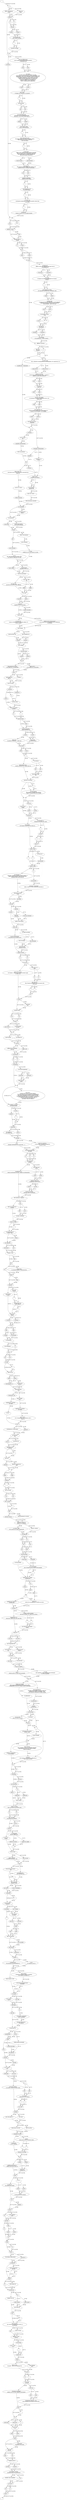 digraph G {
  v0 [label = ""];
  v1 [label = "§"];
  v2 [label = "XXXVI. De quelques 
 crimes "]; 

  v3 [label = ". XXXI. Des 
 délits "]; 

  v4 [label = "difficiles "];
  v5 [label = "A "];
  v6 [label = "à "];
  v7 [label = "prouver. "];
  v8 [label = "D'aprés "];
  v9 [label = "D'après "];
  v10 [label = "les principes que 
 nous venons de poser "]; 

  v11 [label = ", "];
  v12 [label = "il paroîtra étrange 
 "];
  v13 [label = "à "];
  v14 [label = "constater"];
  v15 [label = "ceux qui réfléchissent, 
 que la raison n'ait presque jamais présidé à 
 la législation des "]; 

  v16 [label = "états"];
  v17 [label = "Etats"];
  v18 [label = ". Les crimes 
 les plus atroces, les plus obscurs, les plus 
 chimériques, & par conséquent les plus improbables, sont 
 précisément ceux qu'on a regardés comme constatés sur 
 de simples conjectures, sur les preuves les moins 
 solides & les plus équivoques. On croiroit que 
 les loix & le magistrat n'ont intérêt qu'à 
 prouver le délit, & non à chercher la 
 vérité; il semble que les législateurs "];
  v19 [label = "n'ayent "];
  v20 [label = "n'aient "];
  v21 [label = "pas vu que 
 le danger de condamner un innocent "]; 

  v22 [label = ", "];
  v23 [label = "croît en raison 
 du "]; 

  v24 [label = "peu "];
  v25 [label = "péu "];
  v26 [label = "de vraisemblance de 
 son crime & de la probabilité de son 
 innocence. On ne trouve point dans la "]; 

  v27 [label = "plupart "];
  v28 [label = "plûpart "];
  v29 [label = "des hommes cette 
 force & cette élévation "]; 

  v30 [label = ", "];
  v31 [label = "aussi nécessaires pour 
 les grands crimes que pour les grandes vertus, 
 cette énergie qui exalte à la fois les 
 uns & les autres "]; 

  v32 [label = ", "];
  v33 [label = "au plus haut 
 degré, & les  produit presque toujours ensemble 
 chez les nations qui se soutiennent moins par 
 leur propre poids & la bonté constante de 
 leurs loix, que par l'activité du "]; 

  v34 [label = "gouvernement "];
  v35 [label = "Gouvervement "];
  v36 [label = "& le concours 
 des passions au bien public. Chez celles-là, les 
 passions douces & affoiblies paroissent "]; 

  v37 [label = "plus "];
  v38 [label = "p1us "];
  v39 [label = "propres à maintenir 
 l'administration établie "]; 

  v40 [label = ", "];
  v41 [label = "qu'à l'améliorer. De 
 ces observations "]; 

  v42 [label = ", "];
  v43 [label = "il résulte une 
 conséquence importante, c'est que les grands crimes dans 
 une nation "]; 

  v44 [label = ", "];
  v45 [label = "ne font pas 
 toujours la preuve de son dépérissement"]; 

  v46 [label = ". "];
  v47 [label = "Il est "];
  v48 [label = "Il y a 
 "];
  v49 [label = "quelques crimes "];
  v50 [label = "trop "];
  v51 [label = "fréquens dans la 
 société, "]; 

  v52 [label = "et "];
  v53 [label = "& dont "];
  v54 [label = "en "];
  v55 [label = "même "];
  v56 [label = "mème "];
  v57 [label = "tems "];
  v58 [label = "la preuve est 
 difficile. Alors cette difficulté doit tenir lieu de 
 la probabilité de "]; 

  v59 [label = "l'nnocence"];
  v60 [label = "l'innocence "];
  v61 [label = "; & comme 
 le danger qui résulte de l'impunité est d'autant 
 moindre "];
  v62 [label = ", "];
  v63 [label = "que l'espérance même 
 de l'impunité contribue peu à multiplier cette "]; 

  v64 [label = "espece "];
  v65 [label = "espèce "];
  v66 [label = "de délit, dont 
 la source est tout-à-fait différente, on peut diminuer 
 également la durée de l'instruction & celle de 
 la prescription : mais ce ne sont "]; 

  v67 [label = "pas-là "];
  v68 [label = "pas là "];
  v69 [label = "les principes récens; 
 & ne "]; 

  v70 [label = "voit - on 
 "];
  v71 [label = "voit-on "];
  v72 [label = "pas dans les 
 accusations "]; 

  v73 [label = "d'adultere"];
  v74 [label = "d'adultère"];
  v75 [label = ", par exemple, 
 & de pédérastie ( crimes toujours "]; 

  v76 [label = "difficiles à prouver 
 "];
  v77 [label = ". Tels sont 
 l'adultère"];
  v78 [label = ")"];
  v79 [label = ","];
  v80 [label = "ne voit-on pas, 
 dis-je, admettre tyranniquement les présomptions, les conjectures, les 
 "];
  v81 [label = "la pédérastie, l'infanticide"];
  v82 [label = "sémi-preuves ? "];
  v83 [label = "semi-preuves, "];
  v84 [label = "comme si l'accusé 
 pouvoit être partie innocent, partie  coupable, & 
 mériter à la fois d'être absous & "]; 

  v85 [label = "punis "];
  v86 [label = "puni. "];
  v87 [label = "C'est dans ce 
 genre de "]; 

  v88 [label = "delits "];
  v89 [label = "délits "];
  v90 [label = "sur-tout, que d'après 
 les barbares & injustes compilations qu'on a osé 
 donner pour "]; 

  v91 [label = "regle "];
  v92 [label = "règle "];
  v93 [label = "aux magistrats, on 
 voit les tortures exercer leur cruel empire sur 
 l'accusé, sur les témoins, sur la famille "]; 

  v94 [label = "entiere "];
  v95 [label = "entière "];
  v96 [label = "de l'infortuné qu'on 
 soupçonne"];
  v97 [label = ". "];
  v98 [label = "L'adultère "];
  v99 [label = "Considéré politiquement, "];
  v100 [label = "est un crime 
 qui, "]; 

  v101 [label = "l'adultere a sa 
 source "]; 

  v102 [label = "l'adultère "];
  v103 [label = "considéré politiquement, "];
  v104 [label = "doit son existence 
 "];
  v105 [label = "à "];
  v106 [label = "deux causes, les 
 mauvaises Loix, et cette attraction si puissante qui 
 porte un "]; 

  v107 [label = "la fource "];
  v108 [label = "sexe vers l'autre. 
 "];
  v109 [label = "dans les loix 
 variables des hommes "]; 

  v110 [label = "[Cette attraction "];
  v111 [label = ", "];
  v112 [label = "& le penchant 
 naturel d'un "]; 

  v113 [label = "sexe vers l'autre. 
 "];
  v114 [label = "Cette attraction constante 
 "];
  v115 [label = "est semblable "];
  v116 [label = "en beaucoup de 
 choses "]; 

  v117 [label = "à la pesanteur 
 "];
  v118 [label = "universelle. "];
  v119 [label = "motrice de l'univers, 
 en ce qu'elle diminue "]; 

  v120 [label = "comme "];
  v121 [label = "elle "];
  v122 [label = "celle-ci, elle diminue 
 "];
  v123 [label = "par la distance"];
  v124 [label = "par la distance 
 "];
  v125 [label = ", en ce 
 que, tant que dure son activité, elle a 
 sur toutes les affections de l'ame"]; 

  v126 [label = ": si l'une 
 modifie tous les mouvemens du corps"]; 

  v127 [label = ", "];
  v128 [label = "l'autre affecte "];
  v129 [label = "l'action que la 
 pesanteur exerce sur "]; 

  v130 [label = "tous les mouvemens 
 "];
  v131 [label = "des corps. Elle 
 en "]; 

  v132 [label = "de l'ame tant 
 que dure son activité. Elles différent "]; 

  v133 [label = "différe, "];
  v134 [label = "differe "];
  v135 [label = "en ce que 
 "];
  v136 [label = "la gravité "];
  v137 [label = "celle-ci "];
  v138 [label = "se met en 
 équilibre avec les obstacles "]; 

  v139 [label = "qu'elle rencontre"];
  v140 [label = ", tandis que 
 "];
  v141 [label = "la passion de 
 l'amour se fortifie par les obstacles mêmes.] Si 
 j'avois à parler "]; 

  v142 [label = "celle-là prend ordinairement 
 une nouvelle force & augmente avec les difficultés. 
 Si je parlois "]; 

  v143 [label = "à des nations 
 "];
  v144 [label = "encore privées des 
 "];
  v145 [label = "chez lesquelles les 
 "];
  v146 [label = "lumières "];
  v147 [label = "lumieres "];
  v148 [label = "de la religion 
 "];
  v149 [label = "n'eussent point "];
  v150 [label = "pénétré"];
  v151 [label = "pénetré"];
  v152 [label = ", je "];
  v153 [label = "leur montrerois encore 
 des différences considérables "]; 

  v154 [label = "dirois qu'il y 
 a une différence considérable "]; 

  v155 [label = "entre "];
  v156 [label = "cette espèce de 
 délit et "]; 

  v157 [label = "ce délit & 
 "];
  v158 [label = "tous les autres. 
 "];
  v159 [label = "L'adultère "];
  v160 [label = "L'adultere a "];
  v161 [label = "à "];
  v162 [label = "naît de "];
  v163 [label = "sa fource dans 
 "];
  v164 [label = "l'abus d'un besoin 
 constant "]; 

  v165 [label = "& "];
  v166 [label = ", "];
  v167 [label = "universel dans "];
  v168 [label = "toute "];
  v169 [label = "la nature humaine, 
 besoin antérieur à la "]; 

  v170 [label = "société "];
  v171 [label = "sociéré "];
  v172 [label = "dont il est 
 lui-même le fondateur ; tandis que "]; 

  v173 [label = "qui lui doit 
 son établissement. "]; 

  v174 [label = "Les autres "];
  v175 [label = "délits"];
  v176 [label = "crimes"];
  v177 [label = ", "];
  v178 [label = "destructeurs de la 
 société, prennent leur origine dans les "]; 

  v179 [label = "au contraire,  
 "];
  v180 [label = "sont "];
  v181 [label = "font "];
  v182 [label = "bien plutôt l'effet 
 des "]; 

  v183 [label = "passions du moment 
 "];
  v184 [label = ", "];
  v185 [label = "que des besoins 
 de la nature, & tendent tous, plus ou 
 moins, à la destruction de la société"]; 

  v186 [label = ". "];
  v187 [label = "Pour qui "];
  v188 [label = "Ceux qui ont 
 étudié "]; 

  v189 [label = "connoît "];
  v190 [label = "connoit "];
  v191 [label = "l'histoire "];
  v192 [label = "& l'humanité, la 
 tendance d'un sexe vers l'autre "]; 

  v193 [label = "et la nature 
 de l'homme conjecturent que dans un "]; 

  v194 [label = ", "];
  v195 [label = "semble"];
  v196 [label = "( "];
  v197 [label = ", "];
  v198 [label = "dans le "];
  v199 [label = "même climat"];
  v200 [label = "ce besoin est 
 "];
  v201 [label = ", "];
  v202 [label = ") "];
  v203 [label = "une quantité "];
  v204 [label = "toujours égale "];
  v205 [label = "à "];
  v206 [label = "et constante. Si 
 cela étoit, il faudroit regarder comme inutiles, et 
 même comme funestes, toutes les loix et les 
 coutumes dont le but seroit de "]; 

  v207 [label = "une quantité "];
  v208 [label = "constante. Ce principe 
 admis, toute loi, toute coutume qui cherchera à 
 "];
  v209 [label = "diminuer la somme 
 totale "]; 

  v210 [label = "des effets "];
  v211 [label = "de cette "];
  v212 [label = "quantité, "];
  v213 [label = "passion: "];
  v214 [label = "fera non-seulement "];
  v215 [label = "sera non - 
 seulement "]; 

  v216 [label = "inutile, mais funeste, 
 "];
  v217 [label = "parce que "];
  v218 [label = "ces loix chargeroient 
 une portion de la société de ses "]; 

  v219 [label = "son effet inévitable 
 "];
  v220 [label = "fera dàcharger "];
  v221 [label = "sera de charger 
 "];
  v222 [label = "une partie des 
 citoyens de leurs "]; 

  v223 [label = "propres besoins "];
  v224 [label = "& "];
  v225 [label = "et "];
  v226 [label = "de ceux "];
  v227 [label = "des autres. Le 
 parti "]; 

  v228 [label = "d'une autre classe 
 de Citoyens : celles-là au contraire seroient sages 
 et utiles, qui "]; 

  v229 [label = "la "];
  v230 [label = "le "];
  v231 [label = "plus sage est 
 donc d'imiter en quelque sorte les moyens dont 
 on se sert"]; 

  v232 [label = "; "];
  v233 [label = ", "];
  v234 [label = "en "];
  v235 [label = "suivant "];
  v236 [label = ", pour ainsi 
 dire, "]; 

  v237 [label = "la pente douce 
 "];
  v238 [label = "d'un "];
  v239 [label = "du "];
  v240 [label = "fleuve "];
  v241 [label = "qu'on divise "];
  v242 [label = ", en diviseroient 
 le cours "]; 

  v243 [label = "en "];
  v244 [label = "tant de petits 
 "];
  v245 [label = "un nombre de 
 "];
  v246 [label = "rameaux "];
  v247 [label = "suffisant pour empêcher 
 par-tout "]; 

  v248 [label = "égaux, que "];
  v249 [label = "la sécheresse "];
  v250 [label = "et "];
  v251 [label = "& "];
  v252 [label = "l'inondation "];
  v253 [label = "se trouvent également 
 "];
  v254 [label = "prévenues "];
  v255 [label = "prévenués "];
  v256 [label = "dans tous les 
 points"];
  v257 [label = ".  "];
  v258 [label = "[On voit ici 
 la préuve de ce que j'ai avancé ailleurs. 
 C'est que l'auteur de cet ouvrage s'est probablement 
 par crainte enveloppé souvent de calculs & d'une 
 mystérieuse métaphysique. Si j'ai traité le sujet délicat 
 de l'adultere avec plus de hardiesse, c'est que 
 j'ai mieux pensé de mon siecle & de 
 ma nation. Note de l'éditeur.] "];
  v259 [label = "La fidélité conjugale 
 est toujours plus "]; 

  v260 [label = "assurée "];
  v261 [label = "grande à "];
  v262 [label = ", "];
  v263 [label = "en "];
  v264 [label = "proportion "];
  v265 [label = "du nombre & 
 de la liberté des "]; 

  v266 [label = "que les "];
  v267 [label = "mariages "];
  v268 [label = ": si les 
 préjugés héréditaires les assortissent ,  si "]; 

  v269 [label = "sont plus nombreux 
 et plus faciles ; lorsque le préjugé les 
 assortit, et que "]; 

  v270 [label = "la puissance paternelle 
 les forme "]; 

  v271 [label = "on "];
  v272 [label = "et "];
  v273 [label = "ou "];
  v274 [label = "les empêche à 
 son gré, "]; 

  v275 [label = "la galanterie en 
 rompt secrettement les liens, malgré les déclamations "]; 

  v276 [label = "leurs liens mal 
 tissus "]; 

  v277 [label = "feront "];
  v278 [label = ", seront "];
  v279 [label = "bientôt rompus par 
 la galanterie, dont la force "]; 

  v280 [label = "secrète "];
  v281 [label = "secrete "];
  v282 [label = "trouvera de foibles 
 obstacles dans les préceptes "]; 

  v283 [label = "des moralistes vulgaires, 
 "];
  v284 [label = "dont l'occupation est 
 de crier "]; 

  v285 [label = "sans "];
  v286 [label = "cesse "];
  v287 [label = "celle "];
  v288 [label = "occupés à déclamer 
 "];
  v289 [label = "contre les effets"];
  v290 [label = ", "];
  v291 [label = "en pardonnant aux 
 causes. Mais "]; 

  v292 [label = "toutes "];
  v293 [label = "ces réflexions "];
  v294 [label = "deviennent "];
  v295 [label = "sont "];
  v296 [label = "inutiles à ceux 
 "];
  v297 [label = "chez "];
  v298 [label = "qui "];
  v299 [label = "les "];
  v300 [label = ", vivant dans 
 la véritable Religion, connoissent des "]; 

  v301 [label = "motifs "];
  v302 [label = "plus "];
  v303 [label = "sublimes "];
  v304 [label = "de la vraie 
 religion "]; 

  v305 [label = ", dont l'action 
 corrige "]; 

  v306 [label = ", "];
  v307 [label = "corrigent par leur 
 action efficace "]; 

  v308 [label = ", "];
  v309 [label = "celle de la 
 nature. "]; 

  v310 [label = "L'adultere "];
  v311 [label = "L'adultère "];
  v312 [label = "est un "];
  v313 [label = "délit "];
  v314 [label = "delit "];
  v315 [label = "si fugitif"];
  v316 [label = "si instantané"];
  v317 [label = ", si mystérieux, 
 "];
  v318 [label = "il est tellement 
 "];
  v319 [label = "si "];
  v320 [label = "caché "];
  v321 [label = "par "];
  v322 [label = "sous "];
  v323 [label = "le voile "];
  v324 [label = ", "];
  v325 [label = "dont les loix 
 "];
  v326 [label = "même "];
  v327 [label = "mêmes "];
  v328 [label = "l'enveloppent; ce "];
  v329 [label = "forcent de le 
 couvrir, ( "]; 

  v330 [label = "voile nécessaire , 
 mais "]; 

  v331 [label = "transparent, qui "];
  v332 [label = "dont le foible 
 tissu "]; 

  v333 [label = "augmente les charmes 
 de l'objet"]; 

  v334 [label = "augmente les charmes 
 de l'objet "]; 

  v335 [label = ", loin de 
 "];
  v336 [label = "qu'il couvre,  
 est si transparent ; les occasions sont si 
 faciles & "]; 

  v337 [label = "les "];
  v338 [label = "conséquences si équivoques, 
 "];
  v339 [label = "diminuer ) "];
  v340 [label = "qu'il est bien 
 plus "]; 

  v341 [label = "aisé au "];
  v342 [label = "au pouvoir du 
 "];
  v343 [label = "législateur de le 
 prévenir "]; 

  v344 [label = ", "];
  v345 [label = "que de le 
 "];
  v346 [label = "réprimer"];
  v347 [label = "détruire, lorsqu'il est 
 étali"];
  v348 [label = ". "];
  v349 [label = "Règle "];
  v350 [label = "Regle "];
  v351 [label = "générale "];
  v352 [label = ". "];
  v353 [label = ": "];
  v354 [label = "dans tout délit 
 "];
  v355 [label = ", qui "];
  v356 [label = "qui, "];
  v357 [label = "par sa nature"];
  v358 [label = ", "];
  v359 [label = "doit "];
  v360 [label = "presque toujours "];
  v361 [label = "nécessairement et souvent 
 "];
  v362 [label = "demeurer impuni, la 
 peine est un aiguillon "]; 

  v363 [label = "au crime. Telle 
 est la nature de l'esprit humain que "]; 

  v364 [label = "de plus. Lorsque 
 "];
  v365 [label = "les difficultés "];
  v366 [label = "qui ne "];
  v367 [label = "ne "];
  v368 [label = "sont "];
  v369 [label = "font "];
  v370 [label = "pas "];
  v371 [label = "point "];
  v372 [label = "insurmontables, "];
  v373 [label = "ni trop grandes 
 "];
  v374 [label = "lorsqu'elles "];
  v375 [label = "lorsquelles "];
  v376 [label = "ne se présentent 
 pas à l'homme sous un aspect décourageant "]; 

  v377 [label = ", "];
  v378 [label = "relativement au degré 
 d'activité de "]; 

  v379 [label = "son "];
  v380 [label = "chacun"];
  v381 [label = "efprit ; "];
  v382 [label = "esprit"];
  v383 [label = ", "];
  v384 [label = "embellissent l'objet, et 
 excitent plus "]; 

  v385 [label = "telle est la 
 nature de son imagination, qu'elle en est plus 
 "];
  v386 [label = "vivement "];
  v387 [label = "l'imagination à le 
 poursuivre. Elles sont, pour ainsi dire, "]; 

  v388 [label = "excitée, qu'elle s'attache 
 avec plus d'ardeur sur l'objet de ses desirs"]; 

  v389 [label = ".  "];
  v390 [label = ", "];
  v391 [label = "Les obstacles deviennent 
 comme "]; 

  v392 [label = "autant de  
 "];
  v393 [label = "barrieres "];
  v394 [label = "barrières "];
  v395 [label = "qui l'empêchent de 
 "];
  v396 [label = "s'en écarter, et 
 qui "]; 

  v397 [label = "s'écarter de cet 
 objet & "]; 

  v398 [label = "la forcent "];
  v399 [label = "d'en saisir "];
  v400 [label = "à en parcourir 
 "];
  v401 [label = "tous les rapports"];
  v402 [label = ", d'où il 
 résulte qu'elle s'occupe nécessairement "]; 

  v403 [label = ". Or, dans 
 cette agitation  l'ame s'aisit bien plus fortement 
 les côtés agréables "]; 

  v404 [label = "de "];
  v405 [label = "l'objet vers lesquels 
 elle est plus naturellement portée, que les côtés 
 désagréables dont elle s'éloigne autant qu'elle peut"]; 

  v406 [label = "ceux d'agrément & 
 de plaisir, pour éloigner & exclure toutes les 
 relations de crainte & de danger : telle 
 est la marche constante de l'esprit humain"]; 

  v407 [label = ". La pédérastie 
 "];
  v408 [label = ". La pédérastie"];
  v409 [label = ", que les 
 loix punissent "]; 

  v410 [label = "si sévérement "];
  v411 [label = "[(1) Ce n'est 
 pas en France au moins; "]; 

  v412 [label = "pu nie par 
 "];
  v413 [label = "les loix "];
  v414 [label = ", "];
  v415 [label = "prononcent des peines 
 séveres, mais "]; 

  v416 [label = "et pour laquelle 
 "];
  v417 [label = "on "];
  v418 [label = "employe si facilement 
 ces tourmens "]; 

  v419 [label = "ne les exécute 
 pas. En Italie, le riche s'en exempte aisement, 
 l'imprudent peu aisé en est seul la victime. 
 Note de l'éditeur.] "]; 

  v420 [label = "& dont le 
 seul soupçon a livré tant de malheureux à 
 ces cruelles tortures "]; 

  v421 [label = "qui "];
  v422 [label = "ne "];
  v423 [label = "triomphent "];
  v424 [label = "que trop "];
  v425 [label = "de l'innocence "];
  v426 [label = "; la "];
  v427 [label = "même, a "];
  v428 [label = "péderastie"];
  v429 [label = "pédérastie"];
  v430 [label = ", dis-je, prend 
 "];
  v431 [label = "moins sa source 
 dans les besoins de l'homme isolé "]; 

  v432 [label = "& "];
  v433 [label = "et "];
  v434 [label = "libre, que dans 
 les passions de l'homme "]; 

  v435 [label = "social & "];
  v436 [label = "esclave "];
  v437 [label = "et réuni en 
 société. "]; 

  v438 [label = "; si quelquefois 
 elle est l'effet de la "]; 

  v439 [label = "satieté des plaifirs"];
  v440 [label = "satiété des plaisirs"];
  v441 [label = ", "];
  v442 [label = "elle est bien 
 "];
  v443 [label = "moins l'effet de 
 la satiété des plaisirs, que "]; 

  v444 [label = "plus souvent "];
  v445 [label = "celui "];
  v446 [label = "d'une éducation fausse, 
 qui"];
  v447 [label = "des défauts de 
 cette éducation qui, "]; 

  v448 [label = ", "];
  v449 [label = "pour rendre les 
 hommes utiles "]; 

  v450 [label = "aux autres"];
  v451 [label = "à leurs semblables"];
  v452 [label = ", commence"];
  v453 [label = ", "];
  v454 [label = "par les rendre 
 inutiles à "]; 

  v455 [label = "eux-mêmes "];
  v456 [label = "eux—mêmes "];
  v457 [label = ", "];
  v458 [label = "; c'est ensuite 
 de cette "]; 

  v459 [label = "education "];
  v460 [label = "éducation "];
  v461 [label = "qu'elle "];
  v462 [label = "regne "];
  v463 [label = "règne "];
  v464 [label = "dans ces maisons 
 où "]; 

  v465 [label = "l'on rassemble "];
  v466 [label = "une jeunesse "];
  v467 [label = "nombreuse, "];
  v468 [label = "ardente "];
  v469 [label = "& séparée par 
 des obstacles insurmontables du "]; 

  v470 [label = ", et où 
 le commerce avec le "]; 

  v471 [label = "sexe "];
  v472 [label = "que la nature 
 commence à lui faire  desirer, se prépare 
 une vieillesse anticipée, en "]; 

  v473 [label = "étant interdit, toute 
 "];
  v474 [label = "consumant inutilement pour 
 l'humanité "]; 

  v475 [label = ", "];
  v476 [label = "la vigueur "];
  v477 [label = "que l'âge "];
  v478 [label = "de la nature 
 qui se "]; 

  v479 [label = "développe "];
  v480 [label = "chez elle"];
  v481 [label = "se "];
  v482 [label = "consumant  inutilement 
 pour l'humanité, "]; 

  v483 [label = "précipite l'arrivée de 
 la vieillesse"]; 

  v484 [label = ". L'infanticide est 
 "];
  v485 [label = "pareillement "];
  v486 [label = "encore "];
  v487 [label = "l'effet "];
  v488 [label = "l'etfet presque inévitable 
 "];
  v489 [label = "de la "];
  v490 [label = "presqu'inévitable "];
  v491 [label = "de l'affreuse "];
  v492 [label = "situation "];
  v493 [label = "terrible "];
  v494 [label = "où se trouve 
 une "]; 

  v495 [label = "infortunée "];
  v496 [label = "personne "];
  v497 [label = "qui "];
  v498 [label = "s'est laissé séduire 
 ou insulter. Forcée de choisir entre "]; 

  v499 [label = "a "];
  v500 [label = "céde "];
  v501 [label = "cédé "];
  v502 [label = "à sa propre 
 foiblesse ou à la violence "]; 

  v503 [label = "; "];
  v504 [label = ": "];
  v505 [label = "d'un côté "];
  v506 [label = "l'infamie"];
  v507 [label = "pour elle-même, et 
 "];
  v508 [label = ", de l'autre 
 "];
  v509 [label = "la "];
  v510 [label = "destruction d'un être 
 "];
  v511 [label = "mort d'un Etre 
 "];
  v512 [label = "incapable de sentir"];
  v513 [label = ", voilà le 
 choix que les loix lui laissent à faire"]; 

  v514 [label = "la perte de 
 la vie, comment "]; 

  v515 [label = ": "];
  v516 [label = ". "];
  v517 [label = "Doutera-t-on qu'elle "];
  v518 [label = "ne "];
  v519 [label = "préfère "];
  v520 [label = "préfere "];
  v521 [label = "préféreroit-elle pas ce 
 dernier parti pour éviter sa "]; 

  v522 [label = "le parti qui 
 la dérobe à la "]; 

  v523 [label = "honte "];
  v524 [label = "et celle de 
 son malheureux enfant "]; 

  v525 [label = "& à la 
 "];
  v526 [label = "misere"];
  v527 [label = "misère"];
  v528 [label = ", elle & 
 le triste fruit de ses plaisirs "]; 

  v529 [label = "? Le "];
  v530 [label = "meilleur "];
  v531 [label = "moyen "];
  v532 [label = "de "];
  v533 [label = "le plus efficace 
 pour "]; 

  v534 [label = "prévenir "];
  v535 [label = "ce "];
  v536 [label = "cette "];
  v537 [label = "espece "];
  v538 [label = "espèce "];
  v539 [label = "de "];
  v540 [label = "crime"];
  v541 [label = ", ce "];
  v542 [label = "seroit "];
  v543 [label = "de protéger efficacement 
 "];
  v544 [label = "d'assurer à "];
  v545 [label = "la foiblesse "];
  v546 [label = "toute la protection 
 des loix "]; 

  v547 [label = ", "];
  v548 [label = "contre "];
  v549 [label = "la "];
  v550 [label = "cette espèce de 
 "];
  v551 [label = "tyrannie qui "];
  v552 [label = "ne "];
  v553 [label = "exagère tous les 
 "];
  v554 [label = "s'éleve guere "];
  v555 [label = "s'élève guères "];
  v556 [label = "que contre les 
 "];
  v557 [label = "vices "];
  v558 [label = ", "];
  v559 [label = "qu'on ne peut 
 pas couvrir du manteau de la vertu. Je 
 ne prétends "]; 

  v560 [label = "pas "];
  v561 [label = "point au reste 
 "];
  v562 [label = "affoiblir la juste 
 horreur "]; 

  v563 [label = "qu'on a pour 
 ces "]; 

  v564 [label = "que doivent"];
  v565 [label = ", "];
  v566 [label = "inspirer les "];
  v567 [label = "crimes "];
  v568 [label = "dont je viens 
 de parler : mais en en indiquant les 
 "];
  v569 [label = ", mais indiquer 
 leurs "]; 

  v570 [label = "sources"];
  v571 [label = ": et "];
  v572 [label = ", "];
  v573 [label = "je me crois 
 en droit "]; 

  v574 [label = "d'en tirer "];
  v575 [label = "d'avancer ce principe 
 général, qu'on ne peut appeller précisément "]; 

  v576 [label = "cette "];
  v577 [label = "certe "];
  v578 [label = "conséquence générale, c'est 
 que la punition d'un crime ne sauroit être 
 "];
  v579 [label = "juste "];
  v580 [label = ",  "];
  v581 [label = "ou "];
  v582 [label = "nécessaire, "];
  v583 [label = "nécéssaire; "];
  v584 [label = ", ( "];
  v585 [label = "ce qui est 
 la "]; 

  v586 [label = "mème "];
  v587 [label = "même "];
  v588 [label = "chose"];
  v589 [label = ", ) necessaire, 
 la punition d'un crime"]; 

  v590 [label = ", tant que 
 la loi n'a "]; 

  v591 [label = "point "];
  v592 [label = "pas "];
  v593 [label = "employé pour le 
 "];
  v594 [label = "prevenir "];
  v595 [label = "prévenir, "];
  v596 [label = "les meilleurs moyens 
 possibles dans les circonstances "]; 

  v597 [label = "données dans lesquelles 
 "];
  v598 [label = "où "];
  v599 [label = "se trouve "];
  v600 [label = "une "];
  v601 [label = "la "];
  v602 [label = "nation. "];
  v603 [label = ""];
  v0 -> v1 [label = "fr1766, fr1773, fr1782"];
  v1 -> v2 [label = "fr1766"];
  v1 -> v3 [label = "fr1773, fr1782"];
  v2 -> v4 [label = "fr1766"];
  v3 -> v4 [label = "fr1773, fr1782"];
  v4 -> v5 [label = "fr1773"];
  v4 -> v13 [label = "fr1766"];
  v4 -> v6 [label = "fr1782"];
  v5 -> v7 [label = "fr1773"];
  v6 -> v7 [label = "fr1782"];
  v7 -> v8 [label = "fr1773"];
  v7 -> v9 [label = "fr1782"];
  v8 -> v10 [label = "fr1773"];
  v9 -> v10 [label = "fr1782"];
  v10 -> v12 [label = "fr1782"];
  v10 -> v11 [label = "fr1773"];
  v11 -> v12 [label = "fr1773"];
  v12 -> v13 [label = "fr1773, fr1782"];
  v13 -> v14 [label = "fr1766"];
  v13 -> v15 [label = "fr1773, fr1782"];
  v14 -> v46 [label = "fr1766"];
  v15 -> v16 [label = "fr1782"];
  v15 -> v17 [label = "fr1773"];
  v16 -> v18 [label = "fr1782"];
  v17 -> v18 [label = "fr1773"];
  v18 -> v19 [label = "fr1773"];
  v18 -> v20 [label = "fr1782"];
  v19 -> v21 [label = "fr1773"];
  v20 -> v21 [label = "fr1782"];
  v21 -> v23 [label = "fr1782"];
  v21 -> v22 [label = "fr1773"];
  v22 -> v23 [label = "fr1773"];
  v23 -> v24 [label = "fr1782"];
  v23 -> v25 [label = "fr1773"];
  v24 -> v26 [label = "fr1782"];
  v25 -> v26 [label = "fr1773"];
  v26 -> v27 [label = "fr1782"];
  v26 -> v28 [label = "fr1773"];
  v27 -> v29 [label = "fr1782"];
  v28 -> v29 [label = "fr1773"];
  v29 -> v30 [label = "fr1773"];
  v29 -> v31 [label = "fr1782"];
  v30 -> v31 [label = "fr1773"];
  v31 -> v32 [label = "fr1773"];
  v31 -> v33 [label = "fr1782"];
  v32 -> v33 [label = "fr1773"];
  v33 -> v34 [label = "fr1782"];
  v33 -> v35 [label = "fr1773"];
  v34 -> v36 [label = "fr1782"];
  v35 -> v36 [label = "fr1773"];
  v36 -> v37 [label = "fr1773"];
  v36 -> v38 [label = "fr1782"];
  v37 -> v39 [label = "fr1773"];
  v38 -> v39 [label = "fr1782"];
  v39 -> v41 [label = "fr1782"];
  v39 -> v40 [label = "fr1773"];
  v40 -> v41 [label = "fr1773"];
  v41 -> v42 [label = "fr1773"];
  v41 -> v43 [label = "fr1782"];
  v42 -> v43 [label = "fr1773"];
  v43 -> v45 [label = "fr1782"];
  v43 -> v44 [label = "fr1773"];
  v44 -> v45 [label = "fr1773"];
  v45 -> v46 [label = "fr1773, fr1782"];
  v46 -> v47 [label = "fr1773, fr1782"];
  v46 -> v48 [label = "fr1766"];
  v47 -> v49 [label = "fr1773, fr1782"];
  v48 -> v49 [label = "fr1766"];
  v49 -> v50 [label = "fr1766"];
  v49 -> v51 [label = "fr1773, fr1782"];
  v50 -> v51 [label = "fr1766"];
  v51 -> v52 [label = "fr1766"];
  v51 -> v53 [label = "fr1773, fr1782"];
  v52 -> v54 [label = "fr1766"];
  v53 -> v54 [label = "fr1773, fr1782"];
  v54 -> v55 [label = "fr1766, fr1782"];
  v54 -> v56 [label = "fr1773"];
  v55 -> v57 [label = "fr1766, fr1782"];
  v56 -> v57 [label = "fr1773"];
  v57 -> v58 [label = "fr1773, fr1782"];
  v57 -> v76 [label = "fr1766"];
  v58 -> v59 [label = "fr1782"];
  v58 -> v60 [label = "fr1773"];
  v59 -> v61 [label = "fr1782"];
  v60 -> v61 [label = "fr1773"];
  v61 -> v62 [label = "fr1773"];
  v61 -> v63 [label = "fr1782"];
  v62 -> v63 [label = "fr1773"];
  v63 -> v64 [label = "fr1782"];
  v63 -> v65 [label = "fr1773"];
  v64 -> v66 [label = "fr1782"];
  v65 -> v66 [label = "fr1773"];
  v66 -> v67 [label = "fr1773"];
  v66 -> v68 [label = "fr1782"];
  v67 -> v69 [label = "fr1773"];
  v68 -> v69 [label = "fr1782"];
  v69 -> v70 [label = "fr1782"];
  v69 -> v71 [label = "fr1773"];
  v70 -> v72 [label = "fr1782"];
  v71 -> v72 [label = "fr1773"];
  v72 -> v73 [label = "fr1782"];
  v72 -> v74 [label = "fr1773"];
  v73 -> v75 [label = "fr1782"];
  v74 -> v75 [label = "fr1773"];
  v75 -> v76 [label = "fr1773, fr1782"];
  v76 -> v77 [label = "fr1766"];
  v76 -> v78 [label = "fr1773, fr1782"];
  v77 -> v79 [label = "fr1766"];
  v78 -> v80 [label = "fr1773"];
  v78 -> v79 [label = "fr1782"];
  v79 -> v80 [label = "fr1782"];
  v79 -> v81 [label = "fr1766"];
  v80 -> v82 [label = "fr1782"];
  v80 -> v83 [label = "fr1773"];
  v81 -> v97 [label = "fr1766"];
  v82 -> v84 [label = "fr1782"];
  v83 -> v84 [label = "fr1773"];
  v84 -> v85 [label = "fr1782"];
  v84 -> v86 [label = "fr1773"];
  v85 -> v87 [label = "fr1782"];
  v86 -> v87 [label = "fr1773"];
  v87 -> v88 [label = "fr1773"];
  v87 -> v89 [label = "fr1782"];
  v88 -> v90 [label = "fr1773"];
  v89 -> v90 [label = "fr1782"];
  v90 -> v91 [label = "fr1782"];
  v90 -> v92 [label = "fr1773"];
  v91 -> v93 [label = "fr1782"];
  v92 -> v93 [label = "fr1773"];
  v93 -> v94 [label = "fr1782"];
  v93 -> v95 [label = "fr1773"];
  v94 -> v96 [label = "fr1782"];
  v95 -> v96 [label = "fr1773"];
  v96 -> v97 [label = "fr1773, fr1782"];
  v97 -> v98 [label = "fr1766"];
  v97 -> v99 [label = "fr1773, fr1782"];
  v98 -> v100 [label = "fr1766"];
  v99 -> v101 [label = "fr1782"];
  v99 -> v102 [label = "fr1773"];
  v100 -> v103 [label = "fr1766"];
  v101 -> v109 [label = "fr1782"];
  v102 -> v105 [label = "fr1773"];
  v103 -> v104 [label = "fr1766"];
  v104 -> v105 [label = "fr1766"];
  v105 -> v106 [label = "fr1766"];
  v105 -> v107 [label = "fr1773"];
  v106 -> v108 [label = "fr1766"];
  v107 -> v109 [label = "fr1773"];
  v108 -> v110 [label = "fr1766"];
  v109 -> v111 [label = "fr1773"];
  v109 -> v112 [label = "fr1782"];
  v110 -> v115 [label = "fr1766"];
  v111 -> v112 [label = "fr1773"];
  v112 -> v113 [label = "fr1773, fr1782"];
  v113 -> v114 [label = "fr1773, fr1782"];
  v114 -> v115 [label = "fr1773, fr1782"];
  v115 -> v117 [label = "fr1773, fr1782"];
  v115 -> v116 [label = "fr1766"];
  v116 -> v117 [label = "fr1766"];
  v117 -> v118 [label = "fr1766"];
  v117 -> v119 [label = "fr1773, fr1782"];
  v118 -> v120 [label = "fr1766"];
  v119 -> v120 [label = "fr1773, fr1782"];
  v120 -> v121 [label = "fr1773, fr1782"];
  v120 -> v122 [label = "fr1766"];
  v121 -> v123 [label = "fr1773, fr1782"];
  v122 -> v124 [label = "fr1766"];
  v123 -> v125 [label = "fr1773, fr1782"];
  v124 -> v126 [label = "fr1766"];
  v125 -> v127 [label = "fr1773, fr1782"];
  v126 -> v127 [label = "fr1766"];
  v127 -> v128 [label = "fr1766"];
  v127 -> v129 [label = "fr1773, fr1782"];
  v128 -> v130 [label = "fr1766"];
  v129 -> v130 [label = "fr1773, fr1782"];
  v130 -> v131 [label = "fr1773, fr1782"];
  v130 -> v132 [label = "fr1766"];
  v131 -> v133 [label = "fr1773"];
  v131 -> v134 [label = "fr1782"];
  v132 -> v135 [label = "fr1766"];
  v133 -> v135 [label = "fr1773"];
  v134 -> v135 [label = "fr1782"];
  v135 -> v136 [label = "fr1766"];
  v135 -> v137 [label = "fr1773, fr1782"];
  v136 -> v138 [label = "fr1766"];
  v137 -> v138 [label = "fr1773, fr1782"];
  v138 -> v139 [label = "fr1773, fr1782"];
  v138 -> v140 [label = "fr1766"];
  v139 -> v140 [label = "fr1773, fr1782"];
  v140 -> v141 [label = "fr1766"];
  v140 -> v142 [label = "fr1773, fr1782"];
  v141 -> v143 [label = "fr1766"];
  v142 -> v143 [label = "fr1773, fr1782"];
  v143 -> v144 [label = "fr1766"];
  v143 -> v145 [label = "fr1773, fr1782"];
  v144 -> v146 [label = "fr1766"];
  v145 -> v146 [label = "fr1773"];
  v145 -> v147 [label = "fr1782"];
  v146 -> v148 [label = "fr1766, fr1773"];
  v147 -> v148 [label = "fr1782"];
  v148 -> v149 [label = "fr1773, fr1782"];
  v148 -> v152 [label = "fr1766"];
  v149 -> v150 [label = "fr1782"];
  v149 -> v151 [label = "fr1773"];
  v150 -> v152 [label = "fr1782"];
  v151 -> v152 [label = "fr1773"];
  v152 -> v153 [label = "fr1773, fr1782"];
  v152 -> v154 [label = "fr1766"];
  v153 -> v155 [label = "fr1773, fr1782"];
  v154 -> v155 [label = "fr1766"];
  v155 -> v156 [label = "fr1766"];
  v155 -> v157 [label = "fr1773, fr1782"];
  v156 -> v158 [label = "fr1766"];
  v157 -> v158 [label = "fr1773, fr1782"];
  v158 -> v159 [label = "fr1766, fr1773"];
  v158 -> v160 [label = "fr1782"];
  v159 -> v161 [label = "fr1773"];
  v159 -> v162 [label = "fr1766"];
  v160 -> v163 [label = "fr1782"];
  v161 -> v163 [label = "fr1773"];
  v162 -> v164 [label = "fr1766"];
  v163 -> v164 [label = "fr1773, fr1782"];
  v164 -> v165 [label = "fr1773, fr1782"];
  v164 -> v166 [label = "fr1766"];
  v165 -> v167 [label = "fr1773, fr1782"];
  v166 -> v167 [label = "fr1766"];
  v167 -> v168 [label = "fr1773, fr1782"];
  v167 -> v169 [label = "fr1766"];
  v168 -> v169 [label = "fr1773, fr1782"];
  v169 -> v170 [label = "fr1766, fr1782"];
  v169 -> v171 [label = "fr1773"];
  v170 -> v172 [label = "fr1766"];
  v170 -> v173 [label = "fr1782"];
  v171 -> v173 [label = "fr1773"];
  v172 -> v174 [label = "fr1766"];
  v173 -> v174 [label = "fr1773, fr1782"];
  v174 -> v175 [label = "fr1766"];
  v174 -> v176 [label = "fr1773, fr1782"];
  v175 -> v177 [label = "fr1766"];
  v176 -> v177 [label = "fr1773, fr1782"];
  v177 -> v178 [label = "fr1766"];
  v177 -> v179 [label = "fr1773, fr1782"];
  v178 -> v183 [label = "fr1766"];
  v179 -> v180 [label = "fr1782"];
  v179 -> v181 [label = "fr1773"];
  v180 -> v182 [label = "fr1782"];
  v181 -> v182 [label = "fr1773"];
  v182 -> v183 [label = "fr1773, fr1782"];
  v183 -> v184 [label = "fr1773"];
  v183 -> v185 [label = "fr1782"];
  v183 -> v186 [label = "fr1766"];
  v184 -> v185 [label = "fr1773"];
  v185 -> v186 [label = "fr1773, fr1782"];
  v186 -> v187 [label = "fr1773, fr1782"];
  v186 -> v188 [label = "fr1766"];
  v187 -> v189 [label = "fr1782"];
  v187 -> v190 [label = "fr1773"];
  v188 -> v191 [label = "fr1766"];
  v189 -> v191 [label = "fr1782"];
  v190 -> v191 [label = "fr1773"];
  v191 -> v192 [label = "fr1773, fr1782"];
  v191 -> v193 [label = "fr1766"];
  v192 -> v194 [label = "fr1773"];
  v192 -> v195 [label = "fr1782"];
  v193 -> v199 [label = "fr1766"];
  v194 -> v195 [label = "fr1773"];
  v195 -> v196 [label = "fr1773"];
  v195 -> v197 [label = "fr1782"];
  v196 -> v198 [label = "fr1773"];
  v197 -> v198 [label = "fr1782"];
  v198 -> v199 [label = "fr1773, fr1782"];
  v199 -> v200 [label = "fr1766"];
  v199 -> v201 [label = "fr1782"];
  v199 -> v202 [label = "fr1773"];
  v200 -> v203 [label = "fr1766"];
  v201 -> v204 [label = "fr1782"];
  v202 -> v204 [label = "fr1773"];
  v203 -> v204 [label = "fr1766"];
  v204 -> v205 [label = "fr1773, fr1782"];
  v204 -> v206 [label = "fr1766"];
  v205 -> v207 [label = "fr1773, fr1782"];
  v206 -> v209 [label = "fr1766"];
  v207 -> v208 [label = "fr1773, fr1782"];
  v208 -> v209 [label = "fr1773, fr1782"];
  v209 -> v210 [label = "fr1766"];
  v209 -> v211 [label = "fr1773, fr1782"];
  v210 -> v211 [label = "fr1766"];
  v211 -> v212 [label = "fr1773, fr1782"];
  v211 -> v213 [label = "fr1766"];
  v212 -> v214 [label = "fr1773"];
  v212 -> v215 [label = "fr1782"];
  v213 -> v217 [label = "fr1766"];
  v214 -> v216 [label = "fr1773"];
  v215 -> v216 [label = "fr1782"];
  v216 -> v217 [label = "fr1773, fr1782"];
  v217 -> v218 [label = "fr1766"];
  v217 -> v219 [label = "fr1773, fr1782"];
  v218 -> v223 [label = "fr1766"];
  v219 -> v220 [label = "fr1773"];
  v219 -> v221 [label = "fr1782"];
  v220 -> v222 [label = "fr1773"];
  v221 -> v222 [label = "fr1782"];
  v222 -> v223 [label = "fr1773, fr1782"];
  v223 -> v224 [label = "fr1773, fr1782"];
  v223 -> v225 [label = "fr1766"];
  v224 -> v226 [label = "fr1773, fr1782"];
  v225 -> v226 [label = "fr1766"];
  v226 -> v227 [label = "fr1773, fr1782"];
  v226 -> v228 [label = "fr1766"];
  v227 -> v229 [label = "fr1782"];
  v227 -> v230 [label = "fr1773"];
  v228 -> v235 [label = "fr1766"];
  v229 -> v231 [label = "fr1782"];
  v230 -> v231 [label = "fr1773"];
  v231 -> v232 [label = "fr1782"];
  v231 -> v233 [label = "fr1773"];
  v232 -> v234 [label = "fr1782"];
  v233 -> v234 [label = "fr1773"];
  v234 -> v235 [label = "fr1773, fr1782"];
  v235 -> v237 [label = "fr1773, fr1782"];
  v235 -> v236 [label = "fr1766"];
  v236 -> v237 [label = "fr1766"];
  v237 -> v238 [label = "fr1773, fr1782"];
  v237 -> v239 [label = "fr1766"];
  v238 -> v240 [label = "fr1773, fr1782"];
  v239 -> v240 [label = "fr1766"];
  v240 -> v241 [label = "fr1773, fr1782"];
  v240 -> v242 [label = "fr1766"];
  v241 -> v243 [label = "fr1773, fr1782"];
  v242 -> v243 [label = "fr1766"];
  v243 -> v244 [label = "fr1773, fr1782"];
  v243 -> v245 [label = "fr1766"];
  v244 -> v246 [label = "fr1773, fr1782"];
  v245 -> v246 [label = "fr1766"];
  v246 -> v247 [label = "fr1766"];
  v246 -> v248 [label = "fr1773, fr1782"];
  v247 -> v249 [label = "fr1766"];
  v248 -> v249 [label = "fr1773, fr1782"];
  v249 -> v250 [label = "fr1766"];
  v249 -> v251 [label = "fr1773, fr1782"];
  v250 -> v252 [label = "fr1766"];
  v251 -> v252 [label = "fr1773, fr1782"];
  v252 -> v257 [label = "fr1766"];
  v252 -> v253 [label = "fr1773, fr1782"];
  v253 -> v254 [label = "fr1782"];
  v253 -> v255 [label = "fr1773"];
  v254 -> v256 [label = "fr1782"];
  v255 -> v256 [label = "fr1773"];
  v256 -> v257 [label = "fr1773, fr1782"];
  v257 -> v258 [label = "fr1782"];
  v257 -> v259 [label = "fr1766, fr1773"];
  v258 -> v259 [label = "fr1782"];
  v259 -> v260 [label = "fr1773, fr1782"];
  v259 -> v261 [label = "fr1766"];
  v260 -> v263 [label = "fr1782"];
  v260 -> v262 [label = "fr1773"];
  v261 -> v264 [label = "fr1766"];
  v262 -> v263 [label = "fr1773"];
  v263 -> v264 [label = "fr1773, fr1782"];
  v264 -> v265 [label = "fr1773, fr1782"];
  v264 -> v266 [label = "fr1766"];
  v265 -> v267 [label = "fr1773, fr1782"];
  v266 -> v267 [label = "fr1766"];
  v267 -> v268 [label = "fr1773, fr1782"];
  v267 -> v269 [label = "fr1766"];
  v268 -> v270 [label = "fr1773, fr1782"];
  v269 -> v270 [label = "fr1766"];
  v270 -> v271 [label = "fr1773"];
  v270 -> v272 [label = "fr1766"];
  v270 -> v273 [label = "fr1782"];
  v271 -> v274 [label = "fr1773"];
  v272 -> v274 [label = "fr1766"];
  v273 -> v274 [label = "fr1782"];
  v274 -> v275 [label = "fr1766"];
  v274 -> v276 [label = "fr1773, fr1782"];
  v275 -> v283 [label = "fr1766"];
  v276 -> v277 [label = "fr1782"];
  v276 -> v278 [label = "fr1773"];
  v277 -> v279 [label = "fr1782"];
  v278 -> v279 [label = "fr1773"];
  v279 -> v280 [label = "fr1773"];
  v279 -> v281 [label = "fr1782"];
  v280 -> v282 [label = "fr1773"];
  v281 -> v282 [label = "fr1782"];
  v282 -> v283 [label = "fr1773, fr1782"];
  v283 -> v284 [label = "fr1766"];
  v283 -> v285 [label = "fr1773, fr1782"];
  v284 -> v289 [label = "fr1766"];
  v285 -> v286 [label = "fr1782"];
  v285 -> v287 [label = "fr1773"];
  v286 -> v288 [label = "fr1782"];
  v287 -> v288 [label = "fr1773"];
  v288 -> v289 [label = "fr1773, fr1782"];
  v289 -> v290 [label = "fr1773, fr1782"];
  v289 -> v291 [label = "fr1766"];
  v290 -> v291 [label = "fr1773, fr1782"];
  v291 -> v293 [label = "fr1773, fr1782"];
  v291 -> v292 [label = "fr1766"];
  v292 -> v293 [label = "fr1766"];
  v293 -> v294 [label = "fr1773, fr1782"];
  v293 -> v295 [label = "fr1766"];
  v294 -> v296 [label = "fr1773, fr1782"];
  v295 -> v296 [label = "fr1766"];
  v296 -> v298 [label = "fr1766"];
  v296 -> v297 [label = "fr1773, fr1782"];
  v297 -> v298 [label = "fr1773, fr1782"];
  v298 -> v299 [label = "fr1773, fr1782"];
  v298 -> v300 [label = "fr1766"];
  v299 -> v301 [label = "fr1773, fr1782"];
  v300 -> v301 [label = "fr1766"];
  v301 -> v303 [label = "fr1773, fr1782"];
  v301 -> v302 [label = "fr1766"];
  v302 -> v303 [label = "fr1766"];
  v303 -> v304 [label = "fr1773, fr1782"];
  v303 -> v305 [label = "fr1766"];
  v304 -> v306 [label = "fr1773"];
  v304 -> v307 [label = "fr1782"];
  v305 -> v309 [label = "fr1766"];
  v306 -> v307 [label = "fr1773"];
  v307 -> v308 [label = "fr1773"];
  v307 -> v309 [label = "fr1782"];
  v308 -> v309 [label = "fr1773"];
  v309 -> v310 [label = "fr1782"];
  v309 -> v311 [label = "fr1766, fr1773"];
  v310 -> v312 [label = "fr1782"];
  v311 -> v312 [label = "fr1766, fr1773"];
  v312 -> v313 [label = "fr1766, fr1782"];
  v312 -> v314 [label = "fr1773"];
  v313 -> v316 [label = "fr1782"];
  v313 -> v315 [label = "fr1766"];
  v314 -> v316 [label = "fr1773"];
  v315 -> v317 [label = "fr1766"];
  v316 -> v317 [label = "fr1773, fr1782"];
  v317 -> v318 [label = "fr1773, fr1782"];
  v317 -> v319 [label = "fr1766"];
  v318 -> v320 [label = "fr1773, fr1782"];
  v319 -> v320 [label = "fr1766"];
  v320 -> v321 [label = "fr1766"];
  v320 -> v322 [label = "fr1773, fr1782"];
  v321 -> v323 [label = "fr1766"];
  v322 -> v323 [label = "fr1773, fr1782"];
  v323 -> v324 [label = "fr1773"];
  v323 -> v325 [label = "fr1766, fr1782"];
  v324 -> v325 [label = "fr1773"];
  v325 -> v326 [label = "fr1782"];
  v325 -> v327 [label = "fr1766, fr1773"];
  v326 -> v328 [label = "fr1782"];
  v327 -> v328 [label = "fr1773"];
  v327 -> v329 [label = "fr1766"];
  v328 -> v330 [label = "fr1773, fr1782"];
  v329 -> v330 [label = "fr1766"];
  v330 -> v331 [label = "fr1766"];
  v330 -> v332 [label = "fr1773, fr1782"];
  v331 -> v333 [label = "fr1766"];
  v332 -> v334 [label = "fr1773, fr1782"];
  v333 -> v335 [label = "fr1766"];
  v334 -> v336 [label = "fr1773, fr1782"];
  v335 -> v337 [label = "fr1766"];
  v336 -> v337 [label = "fr1773, fr1782"];
  v337 -> v338 [label = "fr1773, fr1782"];
  v337 -> v339 [label = "fr1766"];
  v338 -> v340 [label = "fr1773, fr1782"];
  v339 -> v340 [label = "fr1766"];
  v340 -> v341 [label = "fr1773, fr1782"];
  v340 -> v342 [label = "fr1766"];
  v341 -> v343 [label = "fr1773, fr1782"];
  v342 -> v343 [label = "fr1766"];
  v343 -> v344 [label = "fr1766"];
  v343 -> v345 [label = "fr1773, fr1782"];
  v344 -> v345 [label = "fr1766"];
  v345 -> v346 [label = "fr1773, fr1782"];
  v345 -> v347 [label = "fr1766"];
  v346 -> v348 [label = "fr1773, fr1782"];
  v347 -> v348 [label = "fr1766"];
  v348 -> v349 [label = "fr1766, fr1773"];
  v348 -> v350 [label = "fr1782"];
  v349 -> v351 [label = "fr1766, fr1773"];
  v350 -> v351 [label = "fr1782"];
  v351 -> v352 [label = "fr1766"];
  v351 -> v353 [label = "fr1773, fr1782"];
  v352 -> v354 [label = "fr1766"];
  v353 -> v354 [label = "fr1773, fr1782"];
  v354 -> v355 [label = "fr1766, fr1773"];
  v354 -> v356 [label = "fr1782"];
  v355 -> v357 [label = "fr1766, fr1773"];
  v356 -> v357 [label = "fr1782"];
  v357 -> v358 [label = "fr1773, fr1782"];
  v357 -> v359 [label = "fr1766"];
  v358 -> v359 [label = "fr1773, fr1782"];
  v359 -> v360 [label = "fr1773, fr1782"];
  v359 -> v361 [label = "fr1766"];
  v360 -> v362 [label = "fr1773, fr1782"];
  v361 -> v362 [label = "fr1766"];
  v362 -> v363 [label = "fr1766"];
  v362 -> v364 [label = "fr1773, fr1782"];
  v363 -> v365 [label = "fr1766"];
  v364 -> v365 [label = "fr1773, fr1782"];
  v365 -> v366 [label = "fr1766"];
  v365 -> v367 [label = "fr1773, fr1782"];
  v366 -> v368 [label = "fr1766"];
  v367 -> v368 [label = "fr1782"];
  v367 -> v369 [label = "fr1773"];
  v368 -> v370 [label = "fr1766"];
  v368 -> v371 [label = "fr1782"];
  v369 -> v371 [label = "fr1773"];
  v370 -> v372 [label = "fr1766"];
  v371 -> v372 [label = "fr1773, fr1782"];
  v372 -> v373 [label = "fr1766"];
  v372 -> v374 [label = "fr1782"];
  v372 -> v375 [label = "fr1773"];
  v373 -> v378 [label = "fr1766"];
  v374 -> v376 [label = "fr1782"];
  v375 -> v376 [label = "fr1773"];
  v376 -> v377 [label = "fr1773"];
  v376 -> v378 [label = "fr1782"];
  v377 -> v378 [label = "fr1773"];
  v378 -> v379 [label = "fr1773, fr1782"];
  v378 -> v380 [label = "fr1766"];
  v379 -> v381 [label = "fr1773"];
  v379 -> v382 [label = "fr1782"];
  v380 -> v383 [label = "fr1766"];
  v381 -> v385 [label = "fr1773"];
  v382 -> v383 [label = "fr1782"];
  v383 -> v384 [label = "fr1766"];
  v383 -> v385 [label = "fr1782"];
  v384 -> v386 [label = "fr1766"];
  v385 -> v386 [label = "fr1773, fr1782"];
  v386 -> v387 [label = "fr1766"];
  v386 -> v388 [label = "fr1773, fr1782"];
  v387 -> v392 [label = "fr1766"];
  v388 -> v389 [label = "fr1773"];
  v388 -> v390 [label = "fr1782"];
  v389 -> v391 [label = "fr1773"];
  v390 -> v391 [label = "fr1782"];
  v391 -> v392 [label = "fr1773, fr1782"];
  v392 -> v393 [label = "fr1766, fr1782"];
  v392 -> v394 [label = "fr1773"];
  v393 -> v395 [label = "fr1766, fr1782"];
  v394 -> v395 [label = "fr1773"];
  v395 -> v396 [label = "fr1766"];
  v395 -> v397 [label = "fr1773, fr1782"];
  v396 -> v398 [label = "fr1766"];
  v397 -> v398 [label = "fr1773, fr1782"];
  v398 -> v399 [label = "fr1773, fr1782"];
  v398 -> v400 [label = "fr1766"];
  v399 -> v401 [label = "fr1773, fr1782"];
  v400 -> v401 [label = "fr1766"];
  v401 -> v402 [label = "fr1773, fr1782"];
  v401 -> v403 [label = "fr1766"];
  v402 -> v404 [label = "fr1773, fr1782"];
  v403 -> v404 [label = "fr1766"];
  v404 -> v405 [label = "fr1766"];
  v404 -> v406 [label = "fr1773, fr1782"];
  v405 -> v407 [label = "fr1766"];
  v406 -> v408 [label = "fr1773, fr1782"];
  v407 -> v410 [label = "fr1766"];
  v408 -> v409 [label = "fr1773, fr1782"];
  v409 -> v410 [label = "fr1773, fr1782"];
  v410 -> v414 [label = "fr1773"];
  v410 -> v411 [label = "fr1782"];
  v410 -> v412 [label = "fr1766"];
  v411 -> v413 [label = "fr1782"];
  v412 -> v413 [label = "fr1766"];
  v413 -> v414 [label = "fr1766"];
  v413 -> v415 [label = "fr1782"];
  v414 -> v416 [label = "fr1766"];
  v414 -> v420 [label = "fr1773"];
  v415 -> v417 [label = "fr1782"];
  v416 -> v417 [label = "fr1766"];
  v417 -> v418 [label = "fr1766"];
  v417 -> v419 [label = "fr1782"];
  v418 -> v421 [label = "fr1766"];
  v419 -> v420 [label = "fr1782"];
  v420 -> v421 [label = "fr1773, fr1782"];
  v421 -> v422 [label = "fr1773, fr1782"];
  v421 -> v423 [label = "fr1766"];
  v422 -> v423 [label = "fr1773, fr1782"];
  v423 -> v424 [label = "fr1773, fr1782"];
  v423 -> v425 [label = "fr1766"];
  v424 -> v425 [label = "fr1773, fr1782"];
  v425 -> v426 [label = "fr1773, fr1782"];
  v425 -> v427 [label = "fr1766"];
  v426 -> v428 [label = "fr1782"];
  v426 -> v429 [label = "fr1773"];
  v427 -> v431 [label = "fr1766"];
  v428 -> v430 [label = "fr1782"];
  v429 -> v430 [label = "fr1773"];
  v430 -> v431 [label = "fr1773, fr1782"];
  v431 -> v432 [label = "fr1773, fr1782"];
  v431 -> v433 [label = "fr1766"];
  v432 -> v434 [label = "fr1773, fr1782"];
  v433 -> v434 [label = "fr1766"];
  v434 -> v436 [label = "fr1766"];
  v434 -> v435 [label = "fr1773, fr1782"];
  v435 -> v436 [label = "fr1773, fr1782"];
  v436 -> v437 [label = "fr1766"];
  v436 -> v438 [label = "fr1773, fr1782"];
  v437 -> v442 [label = "fr1766"];
  v438 -> v439 [label = "fr1773"];
  v438 -> v440 [label = "fr1782"];
  v439 -> v441 [label = "fr1773"];
  v440 -> v441 [label = "fr1782"];
  v441 -> v442 [label = "fr1773, fr1782"];
  v442 -> v443 [label = "fr1766"];
  v442 -> v444 [label = "fr1773, fr1782"];
  v443 -> v445 [label = "fr1766"];
  v444 -> v445 [label = "fr1773, fr1782"];
  v445 -> v446 [label = "fr1773, fr1782"];
  v445 -> v447 [label = "fr1766"];
  v446 -> v449 [label = "fr1773"];
  v446 -> v448 [label = "fr1782"];
  v447 -> v449 [label = "fr1766"];
  v448 -> v449 [label = "fr1782"];
  v449 -> v450 [label = "fr1766"];
  v449 -> v451 [label = "fr1773, fr1782"];
  v450 -> v452 [label = "fr1766"];
  v451 -> v452 [label = "fr1773, fr1782"];
  v452 -> v453 [label = "fr1782"];
  v452 -> v454 [label = "fr1766, fr1773"];
  v453 -> v454 [label = "fr1782"];
  v454 -> v455 [label = "fr1766, fr1773"];
  v454 -> v456 [label = "fr1782"];
  v455 -> v458 [label = "fr1773"];
  v455 -> v457 [label = "fr1766"];
  v456 -> v458 [label = "fr1782"];
  v457 -> v464 [label = "fr1766"];
  v458 -> v459 [label = "fr1782"];
  v458 -> v460 [label = "fr1773"];
  v459 -> v461 [label = "fr1782"];
  v460 -> v461 [label = "fr1773"];
  v461 -> v462 [label = "fr1782"];
  v461 -> v463 [label = "fr1773"];
  v462 -> v464 [label = "fr1782"];
  v463 -> v464 [label = "fr1773"];
  v464 -> v466 [label = "fr1773, fr1782"];
  v464 -> v465 [label = "fr1766"];
  v465 -> v466 [label = "fr1766"];
  v466 -> v467 [label = "fr1773, fr1782"];
  v466 -> v468 [label = "fr1766"];
  v467 -> v468 [label = "fr1773, fr1782"];
  v468 -> v469 [label = "fr1773, fr1782"];
  v468 -> v470 [label = "fr1766"];
  v469 -> v471 [label = "fr1773, fr1782"];
  v470 -> v471 [label = "fr1766"];
  v471 -> v472 [label = "fr1773, fr1782"];
  v471 -> v473 [label = "fr1766"];
  v472 -> v474 [label = "fr1773, fr1782"];
  v473 -> v476 [label = "fr1766"];
  v474 -> v475 [label = "fr1773"];
  v474 -> v476 [label = "fr1782"];
  v475 -> v476 [label = "fr1773"];
  v476 -> v477 [label = "fr1773, fr1782"];
  v476 -> v478 [label = "fr1766"];
  v477 -> v479 [label = "fr1773, fr1782"];
  v478 -> v479 [label = "fr1766"];
  v479 -> v480 [label = "fr1773, fr1782"];
  v479 -> v481 [label = "fr1766"];
  v480 -> v484 [label = "fr1773, fr1782"];
  v481 -> v482 [label = "fr1766"];
  v482 -> v483 [label = "fr1766"];
  v483 -> v484 [label = "fr1766"];
  v484 -> v485 [label = "fr1766"];
  v484 -> v486 [label = "fr1773, fr1782"];
  v485 -> v487 [label = "fr1766"];
  v486 -> v487 [label = "fr1782"];
  v486 -> v488 [label = "fr1773"];
  v487 -> v489 [label = "fr1766"];
  v487 -> v490 [label = "fr1782"];
  v488 -> v491 [label = "fr1773"];
  v489 -> v492 [label = "fr1766"];
  v490 -> v491 [label = "fr1782"];
  v491 -> v492 [label = "fr1773, fr1782"];
  v492 -> v494 [label = "fr1773, fr1782"];
  v492 -> v493 [label = "fr1766"];
  v493 -> v494 [label = "fr1766"];
  v494 -> v495 [label = "fr1773, fr1782"];
  v494 -> v496 [label = "fr1766"];
  v495 -> v497 [label = "fr1773, fr1782"];
  v496 -> v497 [label = "fr1766"];
  v497 -> v498 [label = "fr1766"];
  v497 -> v499 [label = "fr1773, fr1782"];
  v498 -> v506 [label = "fr1766"];
  v499 -> v500 [label = "fr1773"];
  v499 -> v501 [label = "fr1782"];
  v500 -> v502 [label = "fr1773"];
  v501 -> v502 [label = "fr1782"];
  v502 -> v503 [label = "fr1773"];
  v502 -> v504 [label = "fr1782"];
  v503 -> v505 [label = "fr1773"];
  v504 -> v505 [label = "fr1782"];
  v505 -> v506 [label = "fr1773, fr1782"];
  v506 -> v507 [label = "fr1766"];
  v506 -> v508 [label = "fr1773, fr1782"];
  v507 -> v509 [label = "fr1766"];
  v508 -> v509 [label = "fr1773, fr1782"];
  v509 -> v510 [label = "fr1773, fr1782"];
  v509 -> v511 [label = "fr1766"];
  v510 -> v512 [label = "fr1773, fr1782"];
  v511 -> v512 [label = "fr1766"];
  v512 -> v513 [label = "fr1773, fr1782"];
  v512 -> v514 [label = "fr1766"];
  v513 -> v515 [label = "fr1773"];
  v513 -> v516 [label = "fr1782"];
  v514 -> v518 [label = "fr1766"];
  v515 -> v517 [label = "fr1773"];
  v516 -> v517 [label = "fr1782"];
  v517 -> v518 [label = "fr1773, fr1782"];
  v518 -> v519 [label = "fr1773"];
  v518 -> v520 [label = "fr1782"];
  v518 -> v521 [label = "fr1766"];
  v519 -> v522 [label = "fr1773"];
  v520 -> v522 [label = "fr1782"];
  v521 -> v523 [label = "fr1766"];
  v522 -> v523 [label = "fr1773, fr1782"];
  v523 -> v524 [label = "fr1766"];
  v523 -> v525 [label = "fr1773, fr1782"];
  v524 -> v529 [label = "fr1766"];
  v525 -> v526 [label = "fr1782"];
  v525 -> v527 [label = "fr1773"];
  v526 -> v528 [label = "fr1782"];
  v527 -> v528 [label = "fr1773"];
  v528 -> v529 [label = "fr1773, fr1782"];
  v529 -> v530 [label = "fr1766"];
  v529 -> v531 [label = "fr1773, fr1782"];
  v530 -> v531 [label = "fr1766"];
  v531 -> v532 [label = "fr1766"];
  v531 -> v533 [label = "fr1773, fr1782"];
  v532 -> v534 [label = "fr1766"];
  v533 -> v534 [label = "fr1773, fr1782"];
  v534 -> v535 [label = "fr1766"];
  v534 -> v536 [label = "fr1773, fr1782"];
  v535 -> v540 [label = "fr1766"];
  v536 -> v537 [label = "fr1782"];
  v536 -> v538 [label = "fr1773"];
  v537 -> v539 [label = "fr1782"];
  v538 -> v539 [label = "fr1773"];
  v539 -> v540 [label = "fr1773, fr1782"];
  v540 -> v541 [label = "fr1773, fr1782"];
  v540 -> v542 [label = "fr1766"];
  v541 -> v542 [label = "fr1773, fr1782"];
  v542 -> v543 [label = "fr1766"];
  v542 -> v544 [label = "fr1773, fr1782"];
  v543 -> v545 [label = "fr1766"];
  v544 -> v545 [label = "fr1773, fr1782"];
  v545 -> v546 [label = "fr1773, fr1782"];
  v545 -> v548 [label = "fr1766"];
  v546 -> v547 [label = "fr1773"];
  v546 -> v548 [label = "fr1782"];
  v547 -> v548 [label = "fr1773"];
  v548 -> v549 [label = "fr1773, fr1782"];
  v548 -> v550 [label = "fr1766"];
  v549 -> v551 [label = "fr1773, fr1782"];
  v550 -> v551 [label = "fr1766"];
  v551 -> v552 [label = "fr1773, fr1782"];
  v551 -> v553 [label = "fr1766"];
  v552 -> v554 [label = "fr1782"];
  v552 -> v555 [label = "fr1773"];
  v553 -> v557 [label = "fr1766"];
  v554 -> v556 [label = "fr1782"];
  v555 -> v556 [label = "fr1773"];
  v556 -> v557 [label = "fr1773, fr1782"];
  v557 -> v558 [label = "fr1773"];
  v557 -> v559 [label = "fr1766, fr1782"];
  v558 -> v559 [label = "fr1773"];
  v559 -> v560 [label = "fr1766"];
  v559 -> v561 [label = "fr1773, fr1782"];
  v560 -> v562 [label = "fr1766"];
  v561 -> v562 [label = "fr1773, fr1782"];
  v562 -> v563 [label = "fr1766"];
  v562 -> v564 [label = "fr1773, fr1782"];
  v563 -> v567 [label = "fr1766"];
  v564 -> v566 [label = "fr1773"];
  v564 -> v565 [label = "fr1782"];
  v565 -> v566 [label = "fr1782"];
  v566 -> v567 [label = "fr1773, fr1782"];
  v567 -> v568 [label = "fr1773, fr1782"];
  v567 -> v569 [label = "fr1766"];
  v568 -> v570 [label = "fr1773, fr1782"];
  v569 -> v570 [label = "fr1766"];
  v570 -> v571 [label = "fr1766"];
  v570 -> v572 [label = "fr1773, fr1782"];
  v571 -> v573 [label = "fr1766"];
  v572 -> v573 [label = "fr1773, fr1782"];
  v573 -> v574 [label = "fr1773, fr1782"];
  v573 -> v575 [label = "fr1766"];
  v574 -> v576 [label = "fr1782"];
  v574 -> v577 [label = "fr1773"];
  v575 -> v579 [label = "fr1766"];
  v576 -> v578 [label = "fr1782"];
  v577 -> v578 [label = "fr1773"];
  v578 -> v579 [label = "fr1773, fr1782"];
  v579 -> v581 [label = "fr1773, fr1782"];
  v579 -> v580 [label = "fr1766"];
  v580 -> v581 [label = "fr1766"];
  v581 -> v582 [label = "fr1773"];
  v581 -> v583 [label = "fr1782"];
  v581 -> v584 [label = "fr1766"];
  v582 -> v585 [label = "fr1773"];
  v583 -> v585 [label = "fr1782"];
  v584 -> v585 [label = "fr1766"];
  v585 -> v586 [label = "fr1773"];
  v585 -> v587 [label = "fr1766, fr1782"];
  v586 -> v588 [label = "fr1773"];
  v587 -> v588 [label = "fr1766, fr1782"];
  v588 -> v590 [label = "fr1773, fr1782"];
  v588 -> v589 [label = "fr1766"];
  v589 -> v590 [label = "fr1766"];
  v590 -> v591 [label = "fr1773, fr1782"];
  v590 -> v592 [label = "fr1766"];
  v591 -> v593 [label = "fr1773, fr1782"];
  v592 -> v593 [label = "fr1766"];
  v593 -> v594 [label = "fr1766"];
  v593 -> v595 [label = "fr1773, fr1782"];
  v594 -> v596 [label = "fr1766"];
  v595 -> v596 [label = "fr1773, fr1782"];
  v596 -> v597 [label = "fr1766"];
  v596 -> v598 [label = "fr1773, fr1782"];
  v597 -> v599 [label = "fr1766"];
  v598 -> v599 [label = "fr1773, fr1782"];
  v599 -> v600 [label = "fr1766"];
  v599 -> v601 [label = "fr1773, fr1782"];
  v600 -> v602 [label = "fr1766"];
  v601 -> v602 [label = "fr1773, fr1782"];
  v602 -> v603 [label = "fr1766, fr1773, fr1782"];
  v103 -> v99 [ color = "lightgray", style = "dashed" arrowhead = "none", arrowtail = "none" ];
  v407 -> v408 [ color = "lightgray", style = "dashed" arrowhead = "none", arrowtail = "none" ];
  v333 -> v334 [ color = "lightgray", style = "dashed" arrowhead = "none", arrowtail = "none" ];
  v482 -> v474 [ color = "lightgray", style = "dashed" arrowhead = "none", arrowtail = "none" ];
  v108 -> v113 [ color = "lightgray", style = "dashed" arrowhead = "none", arrowtail = "none" ];
  v124 -> v123 [ color = "lightgray", style = "dashed" arrowhead = "none", arrowtail = "none" ];
  v203 -> v207 [ color = "lightgray", style = "dashed" arrowhead = "none", arrowtail = "none" ];
  v98 -> v102 [ color = "lightgray", style = "dashed" arrowhead = "none", arrowtail = "none" ];
  v0 -> v603 [color =  "white"];
}
